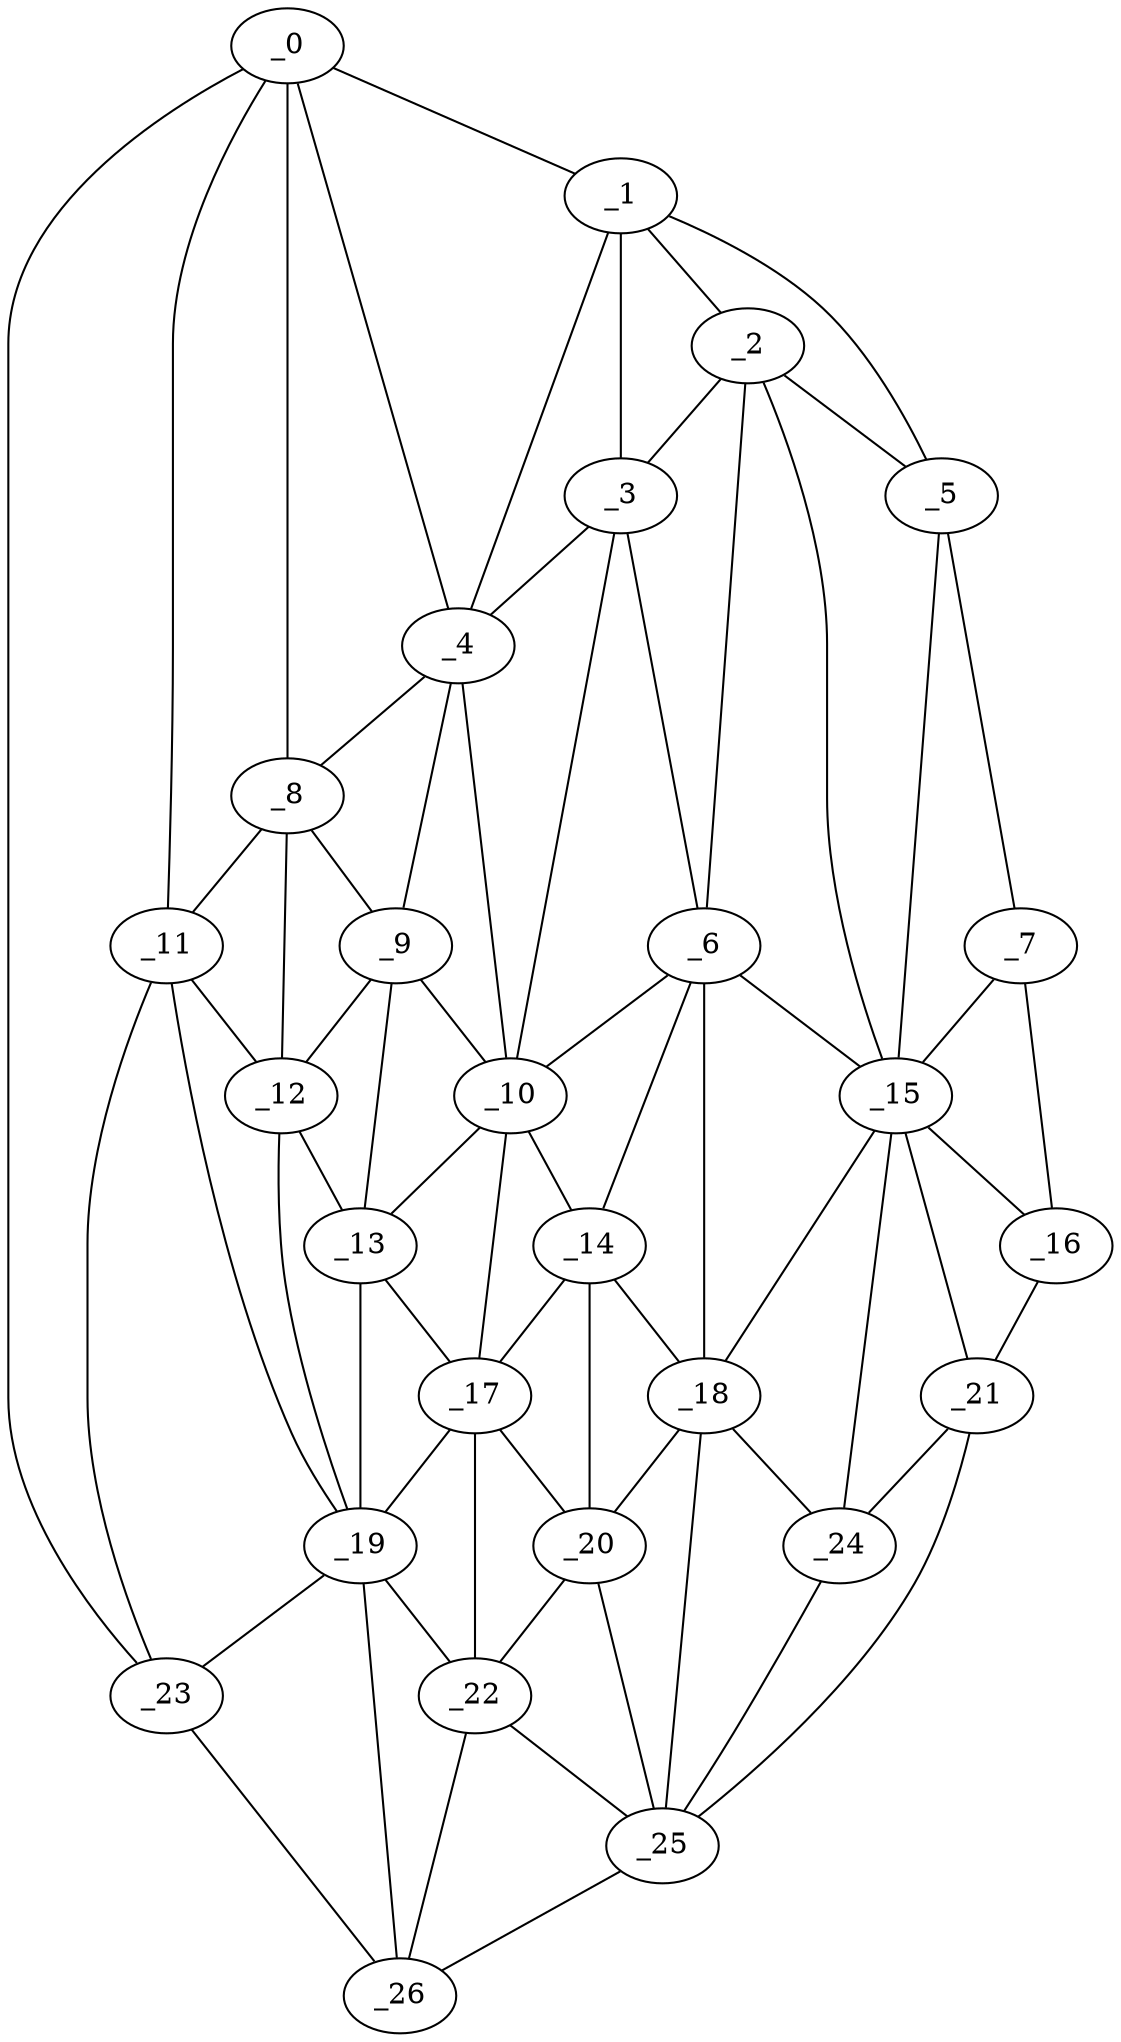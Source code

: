 graph "obj20__15.gxl" {
	_0	 [x=25,
		y=116];
	_1	 [x=27,
		y=49];
	_0 -- _1	 [valence=1];
	_4	 [x=43,
		y=91];
	_0 -- _4	 [valence=1];
	_8	 [x=54,
		y=98];
	_0 -- _8	 [valence=2];
	_11	 [x=68,
		y=114];
	_0 -- _11	 [valence=1];
	_23	 [x=91,
		y=123];
	_0 -- _23	 [valence=1];
	_2	 [x=43,
		y=44];
	_1 -- _2	 [valence=1];
	_3	 [x=43,
		y=50];
	_1 -- _3	 [valence=1];
	_1 -- _4	 [valence=2];
	_5	 [x=46,
		y=7];
	_1 -- _5	 [valence=1];
	_2 -- _3	 [valence=2];
	_2 -- _5	 [valence=2];
	_6	 [x=48,
		y=49];
	_2 -- _6	 [valence=2];
	_15	 [x=75,
		y=14];
	_2 -- _15	 [valence=2];
	_3 -- _4	 [valence=2];
	_3 -- _6	 [valence=2];
	_10	 [x=63,
		y=80];
	_3 -- _10	 [valence=2];
	_4 -- _8	 [valence=1];
	_9	 [x=58,
		y=91];
	_4 -- _9	 [valence=2];
	_4 -- _10	 [valence=2];
	_7	 [x=51,
		y=5];
	_5 -- _7	 [valence=1];
	_5 -- _15	 [valence=1];
	_6 -- _10	 [valence=1];
	_14	 [x=73,
		y=52];
	_6 -- _14	 [valence=2];
	_6 -- _15	 [valence=2];
	_18	 [x=79,
		y=46];
	_6 -- _18	 [valence=1];
	_7 -- _15	 [valence=2];
	_16	 [x=76,
		y=4];
	_7 -- _16	 [valence=1];
	_8 -- _9	 [valence=2];
	_8 -- _11	 [valence=2];
	_12	 [x=71,
		y=97];
	_8 -- _12	 [valence=2];
	_9 -- _10	 [valence=1];
	_9 -- _12	 [valence=2];
	_13	 [x=72,
		y=84];
	_9 -- _13	 [valence=2];
	_10 -- _13	 [valence=2];
	_10 -- _14	 [valence=1];
	_17	 [x=77,
		y=81];
	_10 -- _17	 [valence=2];
	_11 -- _12	 [valence=2];
	_19	 [x=84,
		y=94];
	_11 -- _19	 [valence=2];
	_11 -- _23	 [valence=2];
	_12 -- _13	 [valence=2];
	_12 -- _19	 [valence=1];
	_13 -- _17	 [valence=1];
	_13 -- _19	 [valence=2];
	_14 -- _17	 [valence=2];
	_14 -- _18	 [valence=2];
	_20	 [x=85,
		y=57];
	_14 -- _20	 [valence=2];
	_15 -- _16	 [valence=1];
	_15 -- _18	 [valence=2];
	_21	 [x=89,
		y=19];
	_15 -- _21	 [valence=2];
	_24	 [x=92,
		y=27];
	_15 -- _24	 [valence=2];
	_16 -- _21	 [valence=1];
	_17 -- _19	 [valence=2];
	_17 -- _20	 [valence=2];
	_22	 [x=89,
		y=62];
	_17 -- _22	 [valence=1];
	_18 -- _20	 [valence=2];
	_18 -- _24	 [valence=1];
	_25	 [x=98,
		y=40];
	_18 -- _25	 [valence=2];
	_19 -- _22	 [valence=2];
	_19 -- _23	 [valence=1];
	_26	 [x=104,
		y=98];
	_19 -- _26	 [valence=1];
	_20 -- _22	 [valence=2];
	_20 -- _25	 [valence=1];
	_21 -- _24	 [valence=1];
	_21 -- _25	 [valence=1];
	_22 -- _25	 [valence=1];
	_22 -- _26	 [valence=1];
	_23 -- _26	 [valence=1];
	_24 -- _25	 [valence=2];
	_25 -- _26	 [valence=1];
}
